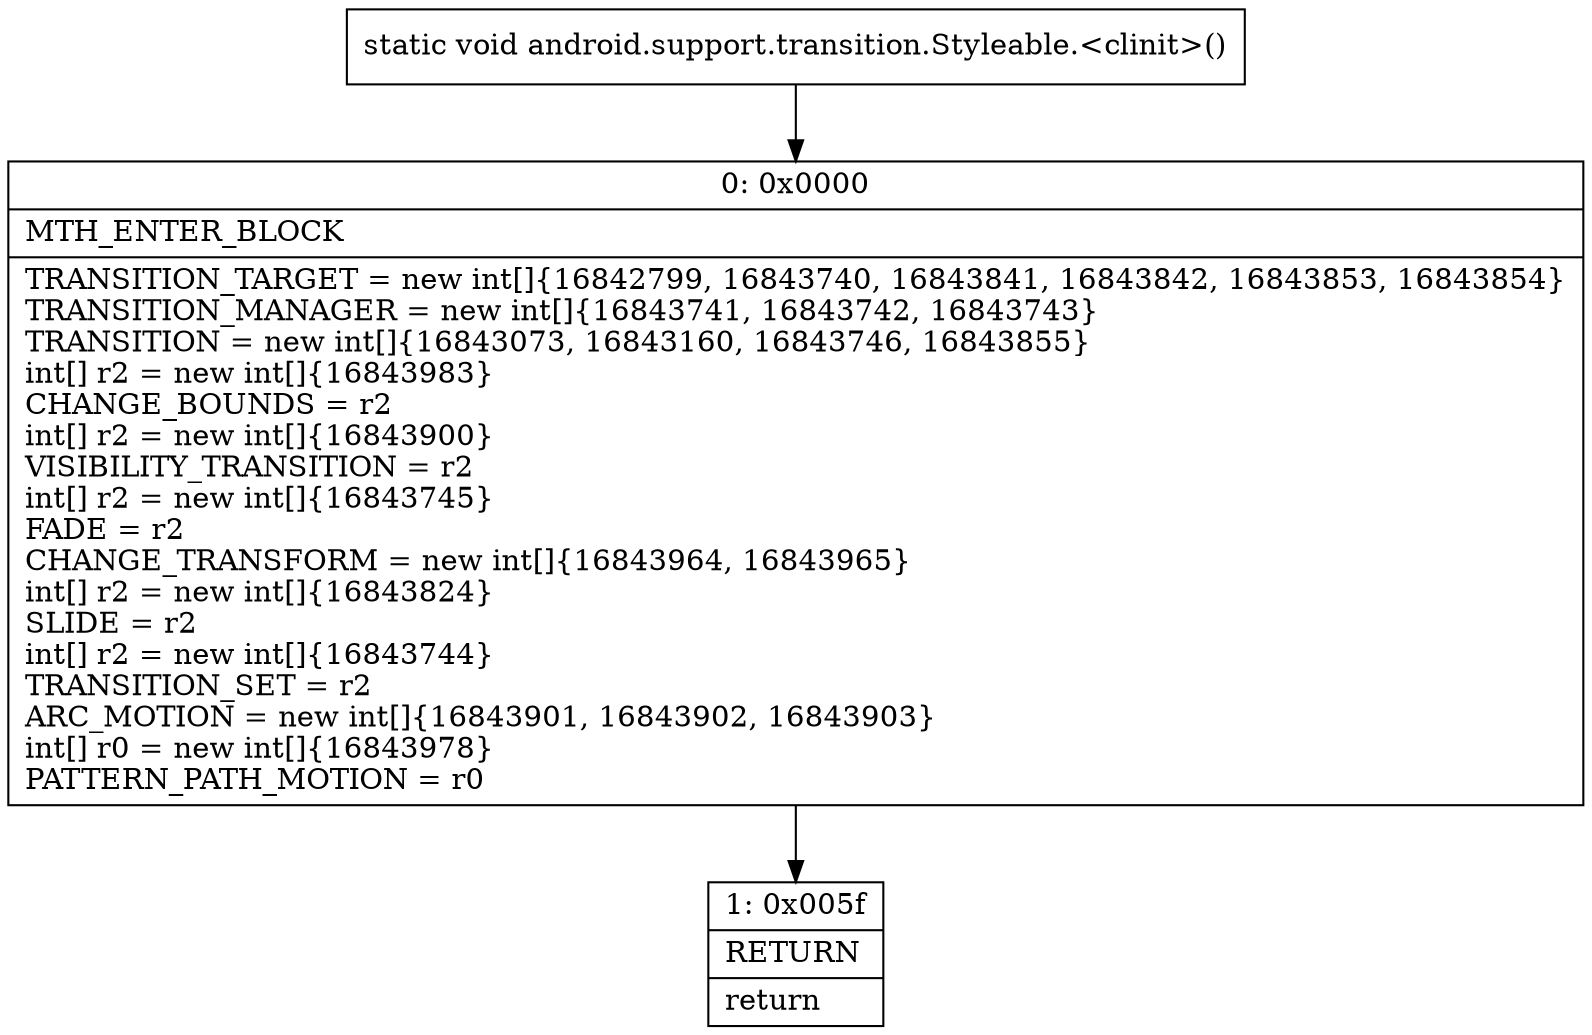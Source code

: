 digraph "CFG forandroid.support.transition.Styleable.\<clinit\>()V" {
Node_0 [shape=record,label="{0\:\ 0x0000|MTH_ENTER_BLOCK\l|TRANSITION_TARGET = new int[]\{16842799, 16843740, 16843841, 16843842, 16843853, 16843854\}\lTRANSITION_MANAGER = new int[]\{16843741, 16843742, 16843743\}\lTRANSITION = new int[]\{16843073, 16843160, 16843746, 16843855\}\lint[] r2 = new int[]\{16843983\}\lCHANGE_BOUNDS = r2\lint[] r2 = new int[]\{16843900\}\lVISIBILITY_TRANSITION = r2\lint[] r2 = new int[]\{16843745\}\lFADE = r2\lCHANGE_TRANSFORM = new int[]\{16843964, 16843965\}\lint[] r2 = new int[]\{16843824\}\lSLIDE = r2\lint[] r2 = new int[]\{16843744\}\lTRANSITION_SET = r2\lARC_MOTION = new int[]\{16843901, 16843902, 16843903\}\lint[] r0 = new int[]\{16843978\}\lPATTERN_PATH_MOTION = r0\l}"];
Node_1 [shape=record,label="{1\:\ 0x005f|RETURN\l|return\l}"];
MethodNode[shape=record,label="{static void android.support.transition.Styleable.\<clinit\>() }"];
MethodNode -> Node_0;
Node_0 -> Node_1;
}

